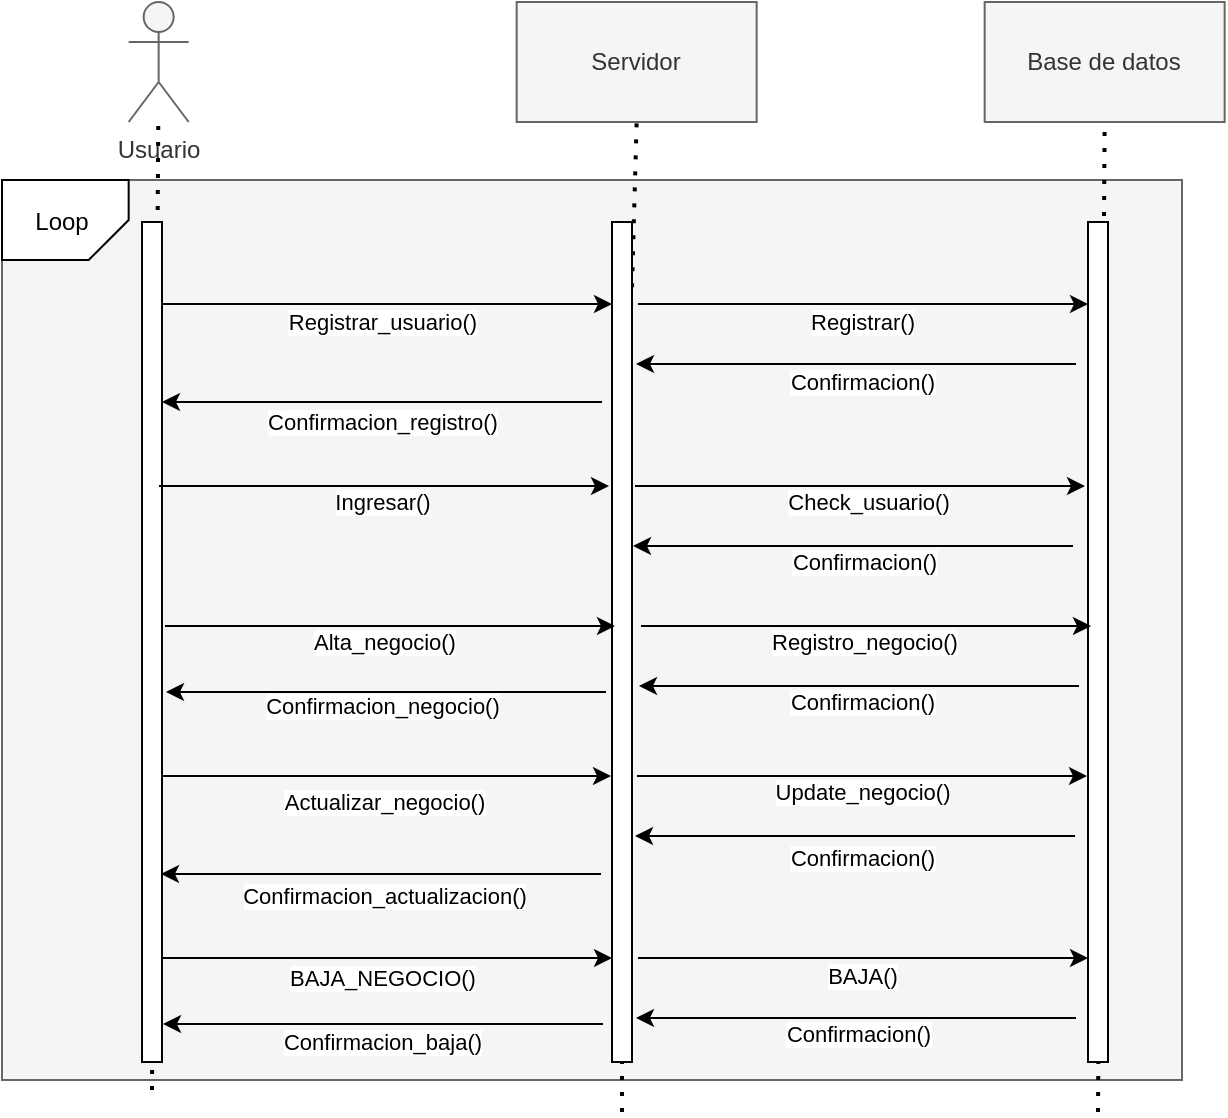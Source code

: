 <mxfile version="14.0.0" type="google" pages="5"><diagram id="j_S_7GedfbY43IUmClDb" name="PruebaSistemaSCAE"><mxGraphModel dx="1350" dy="775" grid="1" gridSize="10" guides="1" tooltips="1" connect="1" arrows="1" fold="1" page="1" pageScale="1" pageWidth="827" pageHeight="1169" math="0" shadow="0"><root><mxCell id="0"/><mxCell id="1" parent="0"/><mxCell id="CNkxLHLWwPi-rdr005jy-2" value="" style="rounded=0;whiteSpace=wrap;html=1;fillColor=#f5f5f5;strokeColor=#666666;fontColor=#333333;" parent="1" vertex="1"><mxGeometry x="40" y="179" width="590" height="450" as="geometry"/></mxCell><mxCell id="oRydz-t1bI3HSVnBcZxx-1" value="" style="endArrow=none;dashed=1;html=1;dashPattern=1 3;strokeWidth=2;" parent="1" target="oRydz-t1bI3HSVnBcZxx-6" edge="1"><mxGeometry width="50" height="50" relative="1" as="geometry"><mxPoint x="115" y="634" as="sourcePoint"/><mxPoint x="115" y="190" as="targetPoint"/></mxGeometry></mxCell><mxCell id="oRydz-t1bI3HSVnBcZxx-3" value="" style="endArrow=none;dashed=1;html=1;dashPattern=1 3;strokeWidth=2;entryX=0.5;entryY=1;entryDx=0;entryDy=0;" parent="1" source="oRydz-t1bI3HSVnBcZxx-7" target="oRydz-t1bI3HSVnBcZxx-14" edge="1"><mxGeometry width="50" height="50" relative="1" as="geometry"><mxPoint x="350" y="645" as="sourcePoint"/><mxPoint x="349.5" y="185" as="targetPoint"/></mxGeometry></mxCell><mxCell id="oRydz-t1bI3HSVnBcZxx-4" value="" style="endArrow=none;dashed=1;html=1;dashPattern=1 3;strokeWidth=2;entryX=0.5;entryY=1;entryDx=0;entryDy=0;" parent="1" target="oRydz-t1bI3HSVnBcZxx-9" edge="1"><mxGeometry width="50" height="50" relative="1" as="geometry"><mxPoint x="588" y="645" as="sourcePoint"/><mxPoint x="587.5" y="195" as="targetPoint"/></mxGeometry></mxCell><mxCell id="oRydz-t1bI3HSVnBcZxx-6" value="Usuario" style="shape=umlActor;verticalLabelPosition=bottom;verticalAlign=top;html=1;outlineConnect=0;strokeColor=#666666;strokeWidth=1;fillColor=#f5f5f5;fontColor=#333333;" parent="1" vertex="1"><mxGeometry x="103.33" y="90" width="30" height="60" as="geometry"/></mxCell><mxCell id="oRydz-t1bI3HSVnBcZxx-8" value="" style="rounded=0;whiteSpace=wrap;html=1;strokeColor=#030303;strokeWidth=1;" parent="1" vertex="1"><mxGeometry x="583" y="200" width="10" height="420" as="geometry"/></mxCell><mxCell id="oRydz-t1bI3HSVnBcZxx-9" value="Base de datos" style="rounded=0;whiteSpace=wrap;html=1;strokeColor=#666666;strokeWidth=1;fillColor=#f5f5f5;fontColor=#333333;" parent="1" vertex="1"><mxGeometry x="531.33" y="90" width="120" height="60" as="geometry"/></mxCell><mxCell id="oRydz-t1bI3HSVnBcZxx-10" value="" style="rounded=0;whiteSpace=wrap;html=1;strokeColor=#030303;strokeWidth=1;" parent="1" vertex="1"><mxGeometry x="110" y="200" width="10" height="420" as="geometry"/></mxCell><mxCell id="oRydz-t1bI3HSVnBcZxx-14" value="Servidor" style="rounded=0;whiteSpace=wrap;html=1;strokeColor=#666666;strokeWidth=1;fillColor=#f5f5f5;fontColor=#333333;" parent="1" vertex="1"><mxGeometry x="297.33" y="90" width="120" height="60" as="geometry"/></mxCell><mxCell id="CNkxLHLWwPi-rdr005jy-1" value="" style="verticalLabelPosition=bottom;verticalAlign=top;html=1;shape=card;whiteSpace=wrap;size=20;arcSize=12;rotation=-180;spacingTop=-8;spacing=20;" parent="1" vertex="1"><mxGeometry x="40" y="179" width="63.33" height="40" as="geometry"/></mxCell><mxCell id="CNkxLHLWwPi-rdr005jy-5" value="Loop" style="text;html=1;strokeColor=none;fillColor=none;align=center;verticalAlign=middle;whiteSpace=wrap;rounded=0;" parent="1" vertex="1"><mxGeometry x="50" y="190" width="40" height="20" as="geometry"/></mxCell><mxCell id="oRydz-t1bI3HSVnBcZxx-7" value="" style="rounded=0;whiteSpace=wrap;html=1;strokeColor=#030303;strokeWidth=1;" parent="1" vertex="1"><mxGeometry x="345" y="200" width="10" height="420" as="geometry"/></mxCell><mxCell id="CNkxLHLWwPi-rdr005jy-7" value="" style="endArrow=none;dashed=1;html=1;dashPattern=1 3;strokeWidth=2;entryX=0.5;entryY=1;entryDx=0;entryDy=0;" parent="1" target="oRydz-t1bI3HSVnBcZxx-7" edge="1"><mxGeometry width="50" height="50" relative="1" as="geometry"><mxPoint x="350" y="645" as="sourcePoint"/><mxPoint x="350" y="165" as="targetPoint"/></mxGeometry></mxCell><mxCell id="CNkxLHLWwPi-rdr005jy-8" value="" style="endArrow=classic;html=1;" parent="1" edge="1"><mxGeometry width="50" height="50" relative="1" as="geometry"><mxPoint x="120" y="241" as="sourcePoint"/><mxPoint x="345" y="241" as="targetPoint"/></mxGeometry></mxCell><mxCell id="CNkxLHLWwPi-rdr005jy-28" value="Registrar_usuario()" style="edgeLabel;html=1;align=center;verticalAlign=middle;resizable=0;points=[];" parent="CNkxLHLWwPi-rdr005jy-8" vertex="1" connectable="0"><mxGeometry x="-0.28" y="2" relative="1" as="geometry"><mxPoint x="29" y="11" as="offset"/></mxGeometry></mxCell><mxCell id="CNkxLHLWwPi-rdr005jy-9" value="" style="endArrow=classic;html=1;" parent="1" edge="1"><mxGeometry width="50" height="50" relative="1" as="geometry"><mxPoint x="358" y="241" as="sourcePoint"/><mxPoint x="583" y="241" as="targetPoint"/></mxGeometry></mxCell><mxCell id="CNkxLHLWwPi-rdr005jy-29" value="Registrar()" style="edgeLabel;html=1;align=center;verticalAlign=middle;resizable=0;points=[];" parent="CNkxLHLWwPi-rdr005jy-9" vertex="1" connectable="0"><mxGeometry x="-0.333" y="-3" relative="1" as="geometry"><mxPoint x="37" y="6" as="offset"/></mxGeometry></mxCell><mxCell id="CNkxLHLWwPi-rdr005jy-11" value="" style="endArrow=classic;html=1;" parent="1" edge="1"><mxGeometry width="50" height="50" relative="1" as="geometry"><mxPoint x="577" y="271" as="sourcePoint"/><mxPoint x="357" y="271" as="targetPoint"/></mxGeometry></mxCell><mxCell id="CNkxLHLWwPi-rdr005jy-30" value="Confirmacion()" style="edgeLabel;html=1;align=center;verticalAlign=middle;resizable=0;points=[];" parent="CNkxLHLWwPi-rdr005jy-11" vertex="1" connectable="0"><mxGeometry x="0.164" y="-1" relative="1" as="geometry"><mxPoint x="21" y="10" as="offset"/></mxGeometry></mxCell><mxCell id="CNkxLHLWwPi-rdr005jy-12" value="" style="endArrow=classic;html=1;" parent="1" edge="1"><mxGeometry width="50" height="50" relative="1" as="geometry"><mxPoint x="340" y="290" as="sourcePoint"/><mxPoint x="120" y="290" as="targetPoint"/></mxGeometry></mxCell><mxCell id="CNkxLHLWwPi-rdr005jy-31" value="Confirmacion_registro()" style="edgeLabel;html=1;align=center;verticalAlign=middle;resizable=0;points=[];" parent="CNkxLHLWwPi-rdr005jy-12" vertex="1" connectable="0"><mxGeometry x="0.118" y="-2" relative="1" as="geometry"><mxPoint x="13" y="12" as="offset"/></mxGeometry></mxCell><mxCell id="CNkxLHLWwPi-rdr005jy-13" value="" style="endArrow=classic;html=1;" parent="1" edge="1"><mxGeometry width="50" height="50" relative="1" as="geometry"><mxPoint x="118.5" y="332" as="sourcePoint"/><mxPoint x="343.5" y="332" as="targetPoint"/></mxGeometry></mxCell><mxCell id="CNkxLHLWwPi-rdr005jy-32" value="Ingresar()" style="edgeLabel;html=1;align=center;verticalAlign=middle;resizable=0;points=[];" parent="CNkxLHLWwPi-rdr005jy-13" vertex="1" connectable="0"><mxGeometry x="-0.124" y="-4" relative="1" as="geometry"><mxPoint x="12.5" y="4" as="offset"/></mxGeometry></mxCell><mxCell id="CNkxLHLWwPi-rdr005jy-14" value="" style="endArrow=classic;html=1;" parent="1" edge="1"><mxGeometry width="50" height="50" relative="1" as="geometry"><mxPoint x="356.5" y="332" as="sourcePoint"/><mxPoint x="581.5" y="332" as="targetPoint"/></mxGeometry></mxCell><mxCell id="CNkxLHLWwPi-rdr005jy-33" value="Check_usuario()" style="edgeLabel;html=1;align=center;verticalAlign=middle;resizable=0;points=[];" parent="CNkxLHLWwPi-rdr005jy-14" vertex="1" connectable="0"><mxGeometry x="-0.133" relative="1" as="geometry"><mxPoint x="18.5" y="8" as="offset"/></mxGeometry></mxCell><mxCell id="CNkxLHLWwPi-rdr005jy-15" value="" style="endArrow=classic;html=1;" parent="1" edge="1"><mxGeometry width="50" height="50" relative="1" as="geometry"><mxPoint x="575.5" y="362" as="sourcePoint"/><mxPoint x="355.5" y="362" as="targetPoint"/></mxGeometry></mxCell><mxCell id="CNkxLHLWwPi-rdr005jy-34" value="Confirmacion()" style="edgeLabel;html=1;align=center;verticalAlign=middle;resizable=0;points=[];" parent="CNkxLHLWwPi-rdr005jy-15" vertex="1" connectable="0"><mxGeometry x="0.159" y="-1" relative="1" as="geometry"><mxPoint x="22.5" y="9" as="offset"/></mxGeometry></mxCell><mxCell id="CNkxLHLWwPi-rdr005jy-16" value="Alta_negocio()" style="endArrow=classic;html=1;" parent="1" edge="1"><mxGeometry x="-0.036" y="-8" width="50" height="50" relative="1" as="geometry"><mxPoint x="121.5" y="402" as="sourcePoint"/><mxPoint x="346.5" y="402" as="targetPoint"/><mxPoint x="1" as="offset"/></mxGeometry></mxCell><mxCell id="CNkxLHLWwPi-rdr005jy-17" value="" style="endArrow=classic;html=1;" parent="1" edge="1"><mxGeometry width="50" height="50" relative="1" as="geometry"><mxPoint x="359.5" y="402" as="sourcePoint"/><mxPoint x="584.5" y="402" as="targetPoint"/></mxGeometry></mxCell><mxCell id="CNkxLHLWwPi-rdr005jy-35" value="Registro_negocio()" style="edgeLabel;html=1;align=center;verticalAlign=middle;resizable=0;points=[];" parent="CNkxLHLWwPi-rdr005jy-17" vertex="1" connectable="0"><mxGeometry x="-0.169" relative="1" as="geometry"><mxPoint x="17.5" y="8" as="offset"/></mxGeometry></mxCell><mxCell id="CNkxLHLWwPi-rdr005jy-18" value="" style="endArrow=classic;html=1;" parent="1" edge="1"><mxGeometry width="50" height="50" relative="1" as="geometry"><mxPoint x="578.5" y="432" as="sourcePoint"/><mxPoint x="358.5" y="432" as="targetPoint"/></mxGeometry></mxCell><mxCell id="CNkxLHLWwPi-rdr005jy-36" value="Confirmacion()" style="edgeLabel;html=1;align=center;verticalAlign=middle;resizable=0;points=[];" parent="CNkxLHLWwPi-rdr005jy-18" vertex="1" connectable="0"><mxGeometry x="0.241" y="-1" relative="1" as="geometry"><mxPoint x="27.5" y="9" as="offset"/></mxGeometry></mxCell><mxCell id="CNkxLHLWwPi-rdr005jy-19" value="" style="endArrow=classic;html=1;" parent="1" edge="1"><mxGeometry width="50" height="50" relative="1" as="geometry"><mxPoint x="342" y="435" as="sourcePoint"/><mxPoint x="122" y="435" as="targetPoint"/></mxGeometry></mxCell><mxCell id="CNkxLHLWwPi-rdr005jy-37" value="Confirmacion_negocio()" style="edgeLabel;html=1;align=center;verticalAlign=middle;resizable=0;points=[];" parent="CNkxLHLWwPi-rdr005jy-19" vertex="1" connectable="0"><mxGeometry x="0.154" y="1" relative="1" as="geometry"><mxPoint x="15" y="6" as="offset"/></mxGeometry></mxCell><mxCell id="CNkxLHLWwPi-rdr005jy-20" value="" style="endArrow=classic;html=1;" parent="1" edge="1"><mxGeometry width="50" height="50" relative="1" as="geometry"><mxPoint x="119.5" y="477" as="sourcePoint"/><mxPoint x="344.5" y="477" as="targetPoint"/></mxGeometry></mxCell><mxCell id="CNkxLHLWwPi-rdr005jy-45" value="Actualizar_negocio()" style="edgeLabel;html=1;align=center;verticalAlign=middle;resizable=0;points=[];" parent="CNkxLHLWwPi-rdr005jy-20" vertex="1" connectable="0"><mxGeometry x="-0.187" y="-1" relative="1" as="geometry"><mxPoint x="19.5" y="12" as="offset"/></mxGeometry></mxCell><mxCell id="CNkxLHLWwPi-rdr005jy-21" value="" style="endArrow=classic;html=1;" parent="1" edge="1"><mxGeometry width="50" height="50" relative="1" as="geometry"><mxPoint x="357.5" y="477" as="sourcePoint"/><mxPoint x="582.5" y="477" as="targetPoint"/></mxGeometry></mxCell><mxCell id="CNkxLHLWwPi-rdr005jy-38" value="Update_negocio()" style="edgeLabel;html=1;align=center;verticalAlign=middle;resizable=0;points=[];" parent="CNkxLHLWwPi-rdr005jy-21" vertex="1" connectable="0"><mxGeometry x="-0.32" relative="1" as="geometry"><mxPoint x="35.5" y="8" as="offset"/></mxGeometry></mxCell><mxCell id="CNkxLHLWwPi-rdr005jy-22" value="" style="endArrow=classic;html=1;" parent="1" edge="1"><mxGeometry width="50" height="50" relative="1" as="geometry"><mxPoint x="576.5" y="507" as="sourcePoint"/><mxPoint x="356.5" y="507" as="targetPoint"/></mxGeometry></mxCell><mxCell id="CNkxLHLWwPi-rdr005jy-39" value="Confirmacion()" style="edgeLabel;html=1;align=center;verticalAlign=middle;resizable=0;points=[];" parent="CNkxLHLWwPi-rdr005jy-22" vertex="1" connectable="0"><mxGeometry x="-0.214" relative="1" as="geometry"><mxPoint x="-20.5" y="11" as="offset"/></mxGeometry></mxCell><mxCell id="CNkxLHLWwPi-rdr005jy-23" value="" style="endArrow=classic;html=1;" parent="1" edge="1"><mxGeometry width="50" height="50" relative="1" as="geometry"><mxPoint x="339.5" y="526" as="sourcePoint"/><mxPoint x="119.5" y="526" as="targetPoint"/></mxGeometry></mxCell><mxCell id="CNkxLHLWwPi-rdr005jy-40" value="Confirmacion_actualizacion()" style="edgeLabel;html=1;align=center;verticalAlign=middle;resizable=0;points=[];" parent="CNkxLHLWwPi-rdr005jy-23" vertex="1" connectable="0"><mxGeometry x="0.368" y="4" relative="1" as="geometry"><mxPoint x="41.5" y="7" as="offset"/></mxGeometry></mxCell><mxCell id="CNkxLHLWwPi-rdr005jy-24" value="" style="endArrow=classic;html=1;" parent="1" edge="1"><mxGeometry width="50" height="50" relative="1" as="geometry"><mxPoint x="120" y="568" as="sourcePoint"/><mxPoint x="345" y="568" as="targetPoint"/></mxGeometry></mxCell><mxCell id="CNkxLHLWwPi-rdr005jy-41" value="BAJA_NEGOCIO()" style="edgeLabel;html=1;align=center;verticalAlign=middle;resizable=0;points=[];" parent="CNkxLHLWwPi-rdr005jy-24" vertex="1" connectable="0"><mxGeometry x="-0.173" y="2" relative="1" as="geometry"><mxPoint x="17" y="12" as="offset"/></mxGeometry></mxCell><mxCell id="CNkxLHLWwPi-rdr005jy-25" value="" style="endArrow=classic;html=1;" parent="1" edge="1"><mxGeometry width="50" height="50" relative="1" as="geometry"><mxPoint x="358" y="568" as="sourcePoint"/><mxPoint x="583" y="568" as="targetPoint"/></mxGeometry></mxCell><mxCell id="CNkxLHLWwPi-rdr005jy-42" value="BAJA()" style="edgeLabel;html=1;align=center;verticalAlign=middle;resizable=0;points=[];" parent="CNkxLHLWwPi-rdr005jy-25" vertex="1" connectable="0"><mxGeometry x="-0.218" y="3" relative="1" as="geometry"><mxPoint x="24" y="12" as="offset"/></mxGeometry></mxCell><mxCell id="CNkxLHLWwPi-rdr005jy-26" value="" style="endArrow=classic;html=1;" parent="1" edge="1"><mxGeometry width="50" height="50" relative="1" as="geometry"><mxPoint x="577" y="598" as="sourcePoint"/><mxPoint x="357" y="598" as="targetPoint"/></mxGeometry></mxCell><mxCell id="CNkxLHLWwPi-rdr005jy-43" value="Confirmacion()" style="edgeLabel;html=1;align=center;verticalAlign=middle;resizable=0;points=[];" parent="CNkxLHLWwPi-rdr005jy-26" vertex="1" connectable="0"><mxGeometry x="0.255" y="4" relative="1" as="geometry"><mxPoint x="29" y="4" as="offset"/></mxGeometry></mxCell><mxCell id="CNkxLHLWwPi-rdr005jy-27" value="" style="endArrow=classic;html=1;" parent="1" edge="1"><mxGeometry width="50" height="50" relative="1" as="geometry"><mxPoint x="340.5" y="601" as="sourcePoint"/><mxPoint x="120.5" y="601" as="targetPoint"/></mxGeometry></mxCell><mxCell id="CNkxLHLWwPi-rdr005jy-44" value="Confirmacion_baja()" style="edgeLabel;html=1;align=center;verticalAlign=middle;resizable=0;points=[];" parent="CNkxLHLWwPi-rdr005jy-27" vertex="1" connectable="0"><mxGeometry x="0.15" y="5" relative="1" as="geometry"><mxPoint x="15.5" y="4" as="offset"/></mxGeometry></mxCell></root></mxGraphModel></diagram><diagram name="SCAE-W-TS.02" id="G7XcvmKTcRR3-hLtFp7I"><mxGraphModel dx="1350" dy="775" grid="1" gridSize="10" guides="1" tooltips="1" connect="1" arrows="1" fold="1" page="1" pageScale="1" pageWidth="827" pageHeight="1169" math="0" shadow="0"><root><mxCell id="aM_c3UQN7AJkDazZISG9-0"/><mxCell id="aM_c3UQN7AJkDazZISG9-1" parent="aM_c3UQN7AJkDazZISG9-0"/><mxCell id="aM_c3UQN7AJkDazZISG9-3" value="" style="swimlane;html=1;childLayout=stackLayout;resizeParent=1;resizeParentMax=0;startSize=20;fillColor=#f5f5f5;strokeColor=#666666;fontColor=#333333;" parent="aM_c3UQN7AJkDazZISG9-1" vertex="1"><mxGeometry x="114" y="105" width="400" height="530" as="geometry"/></mxCell><mxCell id="aM_c3UQN7AJkDazZISG9-4" value="RFU_17 Registro usuario" style="swimlane;html=1;startSize=20;fillColor=#f5f5f5;strokeColor=#666666;fontColor=#333333;" parent="aM_c3UQN7AJkDazZISG9-3" vertex="1"><mxGeometry y="20" width="200" height="510" as="geometry"><mxRectangle y="20" width="30" height="510" as="alternateBounds"/></mxGeometry></mxCell><mxCell id="aM_c3UQN7AJkDazZISG9-5" value="" style="ellipse;fillColor=#f5f5f5;strokeColor=#666666;fontColor=#333333;" parent="aM_c3UQN7AJkDazZISG9-4" vertex="1"><mxGeometry x="82" y="40" width="30" height="30" as="geometry"/></mxCell><mxCell id="aM_c3UQN7AJkDazZISG9-6" style="edgeStyle=orthogonalEdgeStyle;rounded=0;orthogonalLoop=1;jettySize=auto;html=1;fillColor=#f5f5f5;strokeColor=#666666;" parent="aM_c3UQN7AJkDazZISG9-4" source="aM_c3UQN7AJkDazZISG9-7" target="aM_c3UQN7AJkDazZISG9-12" edge="1"><mxGeometry relative="1" as="geometry"/></mxCell><mxCell id="aM_c3UQN7AJkDazZISG9-7" value="&lt;font face=&quot;Tahoma&quot;&gt;Navegar a &lt;br&gt;&lt;b&gt;covidcinvestav.com&lt;/b&gt;&lt;/font&gt;" style="rounded=1;whiteSpace=wrap;html=1;absoluteArcSize=1;arcSize=14;strokeWidth=1;fillColor=#f5f5f5;strokeColor=#666666;fontColor=#333333;" parent="aM_c3UQN7AJkDazZISG9-4" vertex="1"><mxGeometry x="12.5" y="163" width="170" height="70" as="geometry"/></mxCell><mxCell id="aM_c3UQN7AJkDazZISG9-8" value="&lt;font face=&quot;Tahoma&quot;&gt;Abrir navegador&lt;/font&gt;" style="rounded=1;whiteSpace=wrap;html=1;absoluteArcSize=1;arcSize=14;strokeWidth=1;fillColor=#f5f5f5;strokeColor=#666666;fontColor=#333333;" parent="aM_c3UQN7AJkDazZISG9-4" vertex="1"><mxGeometry x="12.5" y="90" width="170" height="50" as="geometry"/></mxCell><mxCell id="aM_c3UQN7AJkDazZISG9-9" style="edgeStyle=none;rounded=0;orthogonalLoop=1;jettySize=auto;html=1;startArrow=none;startFill=0;fillColor=#f5f5f5;strokeColor=#666666;" parent="aM_c3UQN7AJkDazZISG9-4" source="aM_c3UQN7AJkDazZISG9-5" target="aM_c3UQN7AJkDazZISG9-8" edge="1"><mxGeometry relative="1" as="geometry"/></mxCell><mxCell id="aM_c3UQN7AJkDazZISG9-10" style="edgeStyle=none;rounded=0;orthogonalLoop=1;jettySize=auto;html=1;startArrow=none;startFill=0;fillColor=#f5f5f5;strokeColor=#666666;" parent="aM_c3UQN7AJkDazZISG9-4" source="aM_c3UQN7AJkDazZISG9-8" target="aM_c3UQN7AJkDazZISG9-7" edge="1"><mxGeometry relative="1" as="geometry"/></mxCell><mxCell id="aM_c3UQN7AJkDazZISG9-11" style="edgeStyle=orthogonalEdgeStyle;rounded=0;orthogonalLoop=1;jettySize=auto;html=1;fillColor=#f5f5f5;strokeColor=#666666;" parent="aM_c3UQN7AJkDazZISG9-4" source="aM_c3UQN7AJkDazZISG9-12" target="aM_c3UQN7AJkDazZISG9-13" edge="1"><mxGeometry relative="1" as="geometry"/></mxCell><mxCell id="aM_c3UQN7AJkDazZISG9-12" value="&lt;font face=&quot;Tahoma&quot;&gt;Oprimir boton 'login'&lt;/font&gt;" style="rounded=1;whiteSpace=wrap;html=1;absoluteArcSize=1;arcSize=14;strokeWidth=1;fillColor=#f5f5f5;strokeColor=#666666;fontColor=#333333;" parent="aM_c3UQN7AJkDazZISG9-4" vertex="1"><mxGeometry x="12.5" y="262" width="170" height="56" as="geometry"/></mxCell><mxCell id="aM_c3UQN7AJkDazZISG9-37" style="edgeStyle=orthogonalEdgeStyle;rounded=0;orthogonalLoop=1;jettySize=auto;html=1;fillColor=#f5f5f5;strokeColor=#666666;" parent="aM_c3UQN7AJkDazZISG9-4" source="aM_c3UQN7AJkDazZISG9-13" target="aM_c3UQN7AJkDazZISG9-35" edge="1"><mxGeometry relative="1" as="geometry"/></mxCell><mxCell id="aM_c3UQN7AJkDazZISG9-13" value="&lt;font face=&quot;Tahoma&quot;&gt;Llenar formulario y registrar&lt;/font&gt;" style="rounded=1;whiteSpace=wrap;html=1;absoluteArcSize=1;arcSize=14;strokeWidth=1;fillColor=#f5f5f5;strokeColor=#666666;fontColor=#333333;" parent="aM_c3UQN7AJkDazZISG9-4" vertex="1"><mxGeometry x="12.5" y="348" width="170" height="56" as="geometry"/></mxCell><mxCell id="aM_c3UQN7AJkDazZISG9-35" value="&lt;font face=&quot;Tahoma&quot;&gt;Esperar confirmación de registro&lt;/font&gt;" style="rounded=1;whiteSpace=wrap;html=1;absoluteArcSize=1;arcSize=14;strokeWidth=1;fillColor=#f5f5f5;strokeColor=#666666;fontColor=#333333;" parent="aM_c3UQN7AJkDazZISG9-4" vertex="1"><mxGeometry x="12" y="432" width="170" height="56" as="geometry"/></mxCell><mxCell id="aM_c3UQN7AJkDazZISG9-22" value="RFU_18 Ingreso a app" style="swimlane;html=1;startSize=20;fillColor=#f5f5f5;strokeColor=#666666;fontColor=#333333;" parent="aM_c3UQN7AJkDazZISG9-3" vertex="1"><mxGeometry x="200" y="20" width="200" height="510" as="geometry"/></mxCell><mxCell id="aM_c3UQN7AJkDazZISG9-23" style="edgeStyle=orthogonalEdgeStyle;rounded=0;orthogonalLoop=1;jettySize=auto;html=1;fillColor=#f5f5f5;strokeColor=#666666;" parent="aM_c3UQN7AJkDazZISG9-22" source="aM_c3UQN7AJkDazZISG9-24" target="aM_c3UQN7AJkDazZISG9-26" edge="1"><mxGeometry relative="1" as="geometry"/></mxCell><mxCell id="aM_c3UQN7AJkDazZISG9-24" value="&lt;font face=&quot;Tahoma&quot;&gt;Ir a 'login'&lt;/font&gt;" style="rounded=1;whiteSpace=wrap;html=1;absoluteArcSize=1;arcSize=14;strokeWidth=1;fillColor=#f5f5f5;strokeColor=#666666;fontColor=#333333;" parent="aM_c3UQN7AJkDazZISG9-22" vertex="1"><mxGeometry x="15" y="94" width="170" height="56" as="geometry"/></mxCell><mxCell id="aM_c3UQN7AJkDazZISG9-25" style="edgeStyle=orthogonalEdgeStyle;rounded=0;orthogonalLoop=1;jettySize=auto;html=1;fillColor=#f5f5f5;strokeColor=#666666;" parent="aM_c3UQN7AJkDazZISG9-22" source="aM_c3UQN7AJkDazZISG9-26" target="aM_c3UQN7AJkDazZISG9-28" edge="1"><mxGeometry relative="1" as="geometry"/></mxCell><mxCell id="aM_c3UQN7AJkDazZISG9-26" value="&lt;font face=&quot;Tahoma&quot;&gt;Llenar formulario&lt;/font&gt;" style="rounded=1;whiteSpace=wrap;html=1;absoluteArcSize=1;arcSize=14;strokeWidth=1;fillColor=#f5f5f5;strokeColor=#666666;fontColor=#333333;" parent="aM_c3UQN7AJkDazZISG9-22" vertex="1"><mxGeometry x="15" y="179" width="170" height="56" as="geometry"/></mxCell><mxCell id="aM_c3UQN7AJkDazZISG9-27" style="edgeStyle=orthogonalEdgeStyle;rounded=0;orthogonalLoop=1;jettySize=auto;html=1;fillColor=#f5f5f5;strokeColor=#666666;" parent="aM_c3UQN7AJkDazZISG9-22" source="aM_c3UQN7AJkDazZISG9-28" target="aM_c3UQN7AJkDazZISG9-30" edge="1"><mxGeometry relative="1" as="geometry"/></mxCell><mxCell id="aM_c3UQN7AJkDazZISG9-28" value="&lt;font face=&quot;Tahoma&quot;&gt;Login y esperar&lt;/font&gt;" style="rounded=1;whiteSpace=wrap;html=1;absoluteArcSize=1;arcSize=14;strokeWidth=1;fillColor=#f5f5f5;strokeColor=#666666;fontColor=#333333;" parent="aM_c3UQN7AJkDazZISG9-22" vertex="1"><mxGeometry x="15" y="261" width="170" height="60" as="geometry"/></mxCell><mxCell id="aM_c3UQN7AJkDazZISG9-29" style="edgeStyle=orthogonalEdgeStyle;rounded=0;orthogonalLoop=1;jettySize=auto;html=1;entryX=0.5;entryY=0;entryDx=0;entryDy=0;fillColor=#f5f5f5;strokeColor=#666666;" parent="aM_c3UQN7AJkDazZISG9-22" source="aM_c3UQN7AJkDazZISG9-30" target="aM_c3UQN7AJkDazZISG9-34" edge="1"><mxGeometry relative="1" as="geometry"><mxPoint x="100" y="377" as="targetPoint"/></mxGeometry></mxCell><mxCell id="aM_c3UQN7AJkDazZISG9-30" value="&lt;font face=&quot;Tahoma&quot;&gt;Confirmar ingreso&lt;/font&gt;" style="rounded=1;whiteSpace=wrap;html=1;absoluteArcSize=1;arcSize=14;strokeWidth=1;fillColor=#f5f5f5;strokeColor=#666666;fontColor=#333333;" parent="aM_c3UQN7AJkDazZISG9-22" vertex="1"><mxGeometry x="15" y="346" width="170" height="60" as="geometry"/></mxCell><mxCell id="aM_c3UQN7AJkDazZISG9-34" value="" style="ellipse;html=1;shape=endState;fillColor=#f5f5f5;strokeColor=#666666;fontColor=#333333;" parent="aM_c3UQN7AJkDazZISG9-22" vertex="1"><mxGeometry x="85" y="465" width="30" height="30" as="geometry"/></mxCell><mxCell id="aM_c3UQN7AJkDazZISG9-38" style="edgeStyle=orthogonalEdgeStyle;rounded=0;orthogonalLoop=1;jettySize=auto;html=1;entryX=0;entryY=0.5;entryDx=0;entryDy=0;fillColor=#f5f5f5;strokeColor=#666666;" parent="aM_c3UQN7AJkDazZISG9-3" source="aM_c3UQN7AJkDazZISG9-35" target="aM_c3UQN7AJkDazZISG9-24" edge="1"><mxGeometry relative="1" as="geometry"><Array as="points"><mxPoint x="196" y="480"/><mxPoint x="196" y="142"/></Array></mxGeometry></mxCell></root></mxGraphModel></diagram><diagram id="BjRPNmhuVul4PCGcTMfL" name="SCAE-W-TS.04"><mxGraphModel dx="1350" dy="775" grid="1" gridSize="10" guides="1" tooltips="1" connect="1" arrows="1" fold="1" page="1" pageScale="1" pageWidth="827" pageHeight="1169" math="0" shadow="0"><root><mxCell id="ci8A1_TzlS7lM3NuDhJX-0"/><mxCell id="ci8A1_TzlS7lM3NuDhJX-1" parent="ci8A1_TzlS7lM3NuDhJX-0"/><mxCell id="jTAhd2oagEDA5vMCD-ud-0" value="" style="swimlane;html=1;childLayout=stackLayout;resizeParent=1;resizeParentMax=0;startSize=20;fillColor=#f5f5f5;strokeColor=#666666;fontColor=#333333;" parent="ci8A1_TzlS7lM3NuDhJX-1" vertex="1"><mxGeometry x="114" y="105" width="600" height="530" as="geometry"><mxRectangle x="114" y="105" width="60" height="20" as="alternateBounds"/></mxGeometry></mxCell><mxCell id="jTAhd2oagEDA5vMCD-ud-1" value="RFU_19 Alta negocio" style="swimlane;html=1;startSize=20;fillColor=#f5f5f5;strokeColor=#666666;fontColor=#333333;" parent="jTAhd2oagEDA5vMCD-ud-0" vertex="1"><mxGeometry y="20" width="200" height="510" as="geometry"/></mxCell><mxCell id="ci8A1_TzlS7lM3NuDhJX-4" value="" style="ellipse;fillColor=#f5f5f5;strokeColor=#666666;fontColor=#333333;" parent="jTAhd2oagEDA5vMCD-ud-1" vertex="1"><mxGeometry x="85" y="40" width="30" height="30" as="geometry"/></mxCell><mxCell id="jTAhd2oagEDA5vMCD-ud-9" style="edgeStyle=orthogonalEdgeStyle;rounded=0;orthogonalLoop=1;jettySize=auto;html=1;fillColor=#f5f5f5;strokeColor=#666666;" parent="jTAhd2oagEDA5vMCD-ud-1" source="ci8A1_TzlS7lM3NuDhJX-8" target="jTAhd2oagEDA5vMCD-ud-7" edge="1"><mxGeometry relative="1" as="geometry"/></mxCell><mxCell id="ci8A1_TzlS7lM3NuDhJX-8" value="&lt;font face=&quot;Tahoma&quot;&gt;Ingresar a 'Negocios'&lt;/font&gt;" style="rounded=1;whiteSpace=wrap;html=1;absoluteArcSize=1;arcSize=14;strokeWidth=1;fillColor=#f5f5f5;strokeColor=#666666;fontColor=#333333;" parent="jTAhd2oagEDA5vMCD-ud-1" vertex="1"><mxGeometry x="12.5" y="184" width="170" height="56" as="geometry"/></mxCell><mxCell id="ci8A1_TzlS7lM3NuDhJX-6" value="&lt;font face=&quot;Tahoma&quot;&gt;Ingresar a la web con usuario valido&lt;/font&gt;" style="rounded=1;whiteSpace=wrap;html=1;absoluteArcSize=1;arcSize=14;strokeWidth=1;fillColor=#f5f5f5;strokeColor=#666666;fontColor=#333333;" parent="jTAhd2oagEDA5vMCD-ud-1" vertex="1"><mxGeometry x="12.5" y="90" width="170" height="60" as="geometry"/></mxCell><mxCell id="ci8A1_TzlS7lM3NuDhJX-3" style="edgeStyle=none;rounded=0;orthogonalLoop=1;jettySize=auto;html=1;startArrow=none;startFill=0;fillColor=#f5f5f5;strokeColor=#666666;" parent="jTAhd2oagEDA5vMCD-ud-1" source="ci8A1_TzlS7lM3NuDhJX-4" target="ci8A1_TzlS7lM3NuDhJX-6" edge="1"><mxGeometry relative="1" as="geometry"/></mxCell><mxCell id="ci8A1_TzlS7lM3NuDhJX-5" style="edgeStyle=none;rounded=0;orthogonalLoop=1;jettySize=auto;html=1;startArrow=none;startFill=0;fillColor=#f5f5f5;strokeColor=#666666;" parent="jTAhd2oagEDA5vMCD-ud-1" source="ci8A1_TzlS7lM3NuDhJX-6" target="ci8A1_TzlS7lM3NuDhJX-8" edge="1"><mxGeometry relative="1" as="geometry"/></mxCell><mxCell id="jTAhd2oagEDA5vMCD-ud-10" style="edgeStyle=orthogonalEdgeStyle;rounded=0;orthogonalLoop=1;jettySize=auto;html=1;fillColor=#f5f5f5;strokeColor=#666666;" parent="jTAhd2oagEDA5vMCD-ud-1" source="jTAhd2oagEDA5vMCD-ud-7" target="jTAhd2oagEDA5vMCD-ud-8" edge="1"><mxGeometry relative="1" as="geometry"/></mxCell><mxCell id="jTAhd2oagEDA5vMCD-ud-7" value="&lt;font face=&quot;Tahoma&quot;&gt;Llenar formulario y registrar&lt;/font&gt;" style="rounded=1;whiteSpace=wrap;html=1;absoluteArcSize=1;arcSize=14;strokeWidth=1;fillColor=#f5f5f5;strokeColor=#666666;fontColor=#333333;" parent="jTAhd2oagEDA5vMCD-ud-1" vertex="1"><mxGeometry x="12.5" y="275" width="170" height="56" as="geometry"/></mxCell><mxCell id="jTAhd2oagEDA5vMCD-ud-8" value="&lt;font face=&quot;Tahoma&quot;&gt;Validar registro&lt;/font&gt;" style="rounded=1;whiteSpace=wrap;html=1;absoluteArcSize=1;arcSize=14;strokeWidth=1;fillColor=#f5f5f5;strokeColor=#666666;fontColor=#333333;" parent="jTAhd2oagEDA5vMCD-ud-1" vertex="1"><mxGeometry x="12.5" y="365" width="170" height="56" as="geometry"/></mxCell><mxCell id="jTAhd2oagEDA5vMCD-ud-2" value="RFU_21 Modificar negocio" style="swimlane;html=1;startSize=20;fillColor=#f5f5f5;strokeColor=#666666;fontColor=#333333;" parent="jTAhd2oagEDA5vMCD-ud-0" vertex="1"><mxGeometry x="200" y="20" width="200" height="510" as="geometry"/></mxCell><mxCell id="jTAhd2oagEDA5vMCD-ud-15" style="edgeStyle=orthogonalEdgeStyle;rounded=0;orthogonalLoop=1;jettySize=auto;html=1;fillColor=#f5f5f5;strokeColor=#666666;" parent="jTAhd2oagEDA5vMCD-ud-2" source="jTAhd2oagEDA5vMCD-ud-11" target="jTAhd2oagEDA5vMCD-ud-12" edge="1"><mxGeometry relative="1" as="geometry"/></mxCell><mxCell id="jTAhd2oagEDA5vMCD-ud-11" value="&lt;font face=&quot;Tahoma&quot;&gt;Ir a 'Negocios'&lt;/font&gt;" style="rounded=1;whiteSpace=wrap;html=1;absoluteArcSize=1;arcSize=14;strokeWidth=1;fillColor=#f5f5f5;strokeColor=#666666;fontColor=#333333;" parent="jTAhd2oagEDA5vMCD-ud-2" vertex="1"><mxGeometry x="17.25" y="90" width="170" height="56" as="geometry"/></mxCell><mxCell id="jTAhd2oagEDA5vMCD-ud-16" style="edgeStyle=orthogonalEdgeStyle;rounded=0;orthogonalLoop=1;jettySize=auto;html=1;fillColor=#f5f5f5;strokeColor=#666666;" parent="jTAhd2oagEDA5vMCD-ud-2" source="jTAhd2oagEDA5vMCD-ud-12" target="jTAhd2oagEDA5vMCD-ud-13" edge="1"><mxGeometry relative="1" as="geometry"/></mxCell><mxCell id="jTAhd2oagEDA5vMCD-ud-12" value="&lt;font face=&quot;Tahoma&quot;&gt;Buscar el negocio registrado&lt;/font&gt;" style="rounded=1;whiteSpace=wrap;html=1;absoluteArcSize=1;arcSize=14;strokeWidth=1;fillColor=#f5f5f5;strokeColor=#666666;fontColor=#333333;" parent="jTAhd2oagEDA5vMCD-ud-2" vertex="1"><mxGeometry x="17.25" y="175" width="170" height="56" as="geometry"/></mxCell><mxCell id="jTAhd2oagEDA5vMCD-ud-17" style="edgeStyle=orthogonalEdgeStyle;rounded=0;orthogonalLoop=1;jettySize=auto;html=1;fillColor=#f5f5f5;strokeColor=#666666;" parent="jTAhd2oagEDA5vMCD-ud-2" source="jTAhd2oagEDA5vMCD-ud-13" target="jTAhd2oagEDA5vMCD-ud-14" edge="1"><mxGeometry relative="1" as="geometry"/></mxCell><mxCell id="jTAhd2oagEDA5vMCD-ud-13" value="&lt;font face=&quot;Tahoma&quot;&gt;Ingresar a 'actualizar' y modificar datos&lt;/font&gt;" style="rounded=1;whiteSpace=wrap;html=1;absoluteArcSize=1;arcSize=14;strokeWidth=1;fillColor=#f5f5f5;strokeColor=#666666;fontColor=#333333;" parent="jTAhd2oagEDA5vMCD-ud-2" vertex="1"><mxGeometry x="17.25" y="265" width="170" height="60" as="geometry"/></mxCell><mxCell id="jTAhd2oagEDA5vMCD-ud-14" value="&lt;font face=&quot;Tahoma&quot;&gt;Verificar cambio&lt;/font&gt;" style="rounded=1;whiteSpace=wrap;html=1;absoluteArcSize=1;arcSize=14;strokeWidth=1;fillColor=#f5f5f5;strokeColor=#666666;fontColor=#333333;" parent="jTAhd2oagEDA5vMCD-ud-2" vertex="1"><mxGeometry x="17.25" y="365" width="170" height="56" as="geometry"/></mxCell><mxCell id="jTAhd2oagEDA5vMCD-ud-3" value="RFU_20 Baja negocio" style="swimlane;html=1;startSize=20;fillColor=#f5f5f5;strokeColor=#666666;fontColor=#333333;" parent="jTAhd2oagEDA5vMCD-ud-0" vertex="1"><mxGeometry x="400" y="20" width="200" height="510" as="geometry"/></mxCell><mxCell id="jTAhd2oagEDA5vMCD-ud-47" style="edgeStyle=orthogonalEdgeStyle;rounded=0;orthogonalLoop=1;jettySize=auto;html=1;fillColor=#f5f5f5;strokeColor=#666666;" parent="jTAhd2oagEDA5vMCD-ud-3" source="jTAhd2oagEDA5vMCD-ud-18" target="jTAhd2oagEDA5vMCD-ud-19" edge="1"><mxGeometry relative="1" as="geometry"/></mxCell><mxCell id="jTAhd2oagEDA5vMCD-ud-18" value="&lt;font face=&quot;Tahoma&quot;&gt;Ir a 'Negocios'&lt;/font&gt;" style="rounded=1;whiteSpace=wrap;html=1;absoluteArcSize=1;arcSize=14;strokeWidth=1;fillColor=#f5f5f5;strokeColor=#666666;fontColor=#333333;" parent="jTAhd2oagEDA5vMCD-ud-3" vertex="1"><mxGeometry x="15" y="45" width="170" height="56" as="geometry"/></mxCell><mxCell id="jTAhd2oagEDA5vMCD-ud-48" style="edgeStyle=orthogonalEdgeStyle;rounded=0;orthogonalLoop=1;jettySize=auto;html=1;fillColor=#f5f5f5;strokeColor=#666666;" parent="jTAhd2oagEDA5vMCD-ud-3" source="jTAhd2oagEDA5vMCD-ud-19" target="jTAhd2oagEDA5vMCD-ud-20" edge="1"><mxGeometry relative="1" as="geometry"/></mxCell><mxCell id="jTAhd2oagEDA5vMCD-ud-19" value="&lt;font face=&quot;Tahoma&quot;&gt;Buscar el negocio registrado&lt;/font&gt;" style="rounded=1;whiteSpace=wrap;html=1;absoluteArcSize=1;arcSize=14;strokeWidth=1;fillColor=#f5f5f5;strokeColor=#666666;fontColor=#333333;" parent="jTAhd2oagEDA5vMCD-ud-3" vertex="1"><mxGeometry x="15" y="130" width="170" height="56" as="geometry"/></mxCell><mxCell id="jTAhd2oagEDA5vMCD-ud-49" style="edgeStyle=orthogonalEdgeStyle;rounded=0;orthogonalLoop=1;jettySize=auto;html=1;fillColor=#f5f5f5;strokeColor=#666666;" parent="jTAhd2oagEDA5vMCD-ud-3" source="jTAhd2oagEDA5vMCD-ud-20" target="jTAhd2oagEDA5vMCD-ud-45" edge="1"><mxGeometry relative="1" as="geometry"/></mxCell><mxCell id="jTAhd2oagEDA5vMCD-ud-20" value="&lt;font face=&quot;Tahoma&quot;&gt;Borrar el negocio&lt;/font&gt;" style="rounded=1;whiteSpace=wrap;html=1;absoluteArcSize=1;arcSize=14;strokeWidth=1;fillColor=#f5f5f5;strokeColor=#666666;fontColor=#333333;" parent="jTAhd2oagEDA5vMCD-ud-3" vertex="1"><mxGeometry x="15" y="212" width="170" height="60" as="geometry"/></mxCell><mxCell id="jTAhd2oagEDA5vMCD-ud-50" style="edgeStyle=orthogonalEdgeStyle;rounded=0;orthogonalLoop=1;jettySize=auto;html=1;fillColor=#f5f5f5;strokeColor=#666666;" parent="jTAhd2oagEDA5vMCD-ud-3" source="jTAhd2oagEDA5vMCD-ud-45" target="jTAhd2oagEDA5vMCD-ud-46" edge="1"><mxGeometry relative="1" as="geometry"/></mxCell><mxCell id="jTAhd2oagEDA5vMCD-ud-45" value="&lt;font face=&quot;Tahoma&quot;&gt;Confirmar el borrado&lt;/font&gt;" style="rounded=1;whiteSpace=wrap;html=1;absoluteArcSize=1;arcSize=14;strokeWidth=1;fillColor=#f5f5f5;strokeColor=#666666;fontColor=#333333;" parent="jTAhd2oagEDA5vMCD-ud-3" vertex="1"><mxGeometry x="15" y="297" width="170" height="60" as="geometry"/></mxCell><mxCell id="jTAhd2oagEDA5vMCD-ud-46" value="&lt;font face=&quot;Tahoma&quot;&gt;SALIR y cerrar navegador&lt;/font&gt;" style="rounded=1;whiteSpace=wrap;html=1;absoluteArcSize=1;arcSize=14;strokeWidth=1;fillColor=#f5f5f5;strokeColor=#666666;fontColor=#333333;" parent="jTAhd2oagEDA5vMCD-ud-3" vertex="1"><mxGeometry x="15" y="377" width="170" height="60" as="geometry"/></mxCell><mxCell id="ci8A1_TzlS7lM3NuDhJX-11" value="" style="ellipse;html=1;shape=endState;fillColor=#f5f5f5;strokeColor=#666666;fontColor=#333333;" parent="jTAhd2oagEDA5vMCD-ud-3" vertex="1"><mxGeometry x="85" y="459.5" width="30" height="30" as="geometry"/></mxCell><mxCell id="ci8A1_TzlS7lM3NuDhJX-9" style="edgeStyle=none;rounded=0;orthogonalLoop=1;jettySize=auto;html=1;startArrow=none;startFill=0;exitX=0.5;exitY=1;exitDx=0;exitDy=0;fillColor=#f5f5f5;strokeColor=#666666;" parent="jTAhd2oagEDA5vMCD-ud-3" source="jTAhd2oagEDA5vMCD-ud-46" target="ci8A1_TzlS7lM3NuDhJX-11" edge="1"><mxGeometry relative="1" as="geometry"><mxPoint x="111" y="325" as="sourcePoint"/></mxGeometry></mxCell><mxCell id="jTAhd2oagEDA5vMCD-ud-51" style="edgeStyle=orthogonalEdgeStyle;rounded=0;orthogonalLoop=1;jettySize=auto;html=1;entryX=0.5;entryY=0;entryDx=0;entryDy=0;exitX=0.5;exitY=1;exitDx=0;exitDy=0;elbow=vertical;fillColor=#f5f5f5;strokeColor=#666666;" parent="jTAhd2oagEDA5vMCD-ud-0" source="jTAhd2oagEDA5vMCD-ud-8" target="jTAhd2oagEDA5vMCD-ud-11" edge="1"><mxGeometry relative="1" as="geometry"><Array as="points"><mxPoint x="98" y="461"/><mxPoint x="196" y="461"/><mxPoint x="196" y="90"/><mxPoint x="302" y="90"/></Array></mxGeometry></mxCell><mxCell id="jTAhd2oagEDA5vMCD-ud-52" style="edgeStyle=orthogonalEdgeStyle;rounded=0;orthogonalLoop=1;jettySize=auto;html=1;entryX=0;entryY=0.5;entryDx=0;entryDy=0;exitX=0.5;exitY=1;exitDx=0;exitDy=0;fillColor=#f5f5f5;strokeColor=#666666;" parent="jTAhd2oagEDA5vMCD-ud-0" source="jTAhd2oagEDA5vMCD-ud-14" target="jTAhd2oagEDA5vMCD-ud-18" edge="1"><mxGeometry relative="1" as="geometry"><Array as="points"><mxPoint x="302" y="461"/><mxPoint x="396" y="461"/><mxPoint x="396" y="93"/></Array></mxGeometry></mxCell></root></mxGraphModel></diagram><diagram id="67bfH5ON45aOW_u3F1_Q" name="SCAE-I-TS.02"><mxGraphModel dx="1350" dy="775" grid="1" gridSize="10" guides="1" tooltips="1" connect="1" arrows="1" fold="1" page="1" pageScale="1" pageWidth="850" pageHeight="1100" math="0" shadow="0"><root><mxCell id="D3zYetFw3UuhQu-ah7U_-0"/><mxCell id="D3zYetFw3UuhQu-ah7U_-1" parent="D3zYetFw3UuhQu-ah7U_-0"/><mxCell id="_TwOgghnhYpe9bGsfbnm-0" value="" style="swimlane;html=1;childLayout=stackLayout;resizeParent=1;resizeParentMax=0;startSize=20;fillColor=#f5f5f5;strokeColor=#666666;fontColor=#333333;" vertex="1" parent="D3zYetFw3UuhQu-ah7U_-1"><mxGeometry y="80" width="830" height="580" as="geometry"><mxRectangle x="114" y="105" width="60" height="20" as="alternateBounds"/></mxGeometry></mxCell><mxCell id="_TwOgghnhYpe9bGsfbnm-1" value="&lt;div&gt;RD-01 Aceptación de Acuerdo&lt;/div&gt;&lt;div&gt;RF-02 Registro de Usuario Anónimo&lt;/div&gt;" style="swimlane;html=1;startSize=40;fillColor=#f5f5f5;strokeColor=#666666;fontColor=#333333;" vertex="1" parent="_TwOgghnhYpe9bGsfbnm-0"><mxGeometry y="20" width="210" height="560" as="geometry"/></mxCell><mxCell id="_TwOgghnhYpe9bGsfbnm-2" value="" style="ellipse;fillColor=#f5f5f5;strokeColor=#666666;fontColor=#333333;" vertex="1" parent="_TwOgghnhYpe9bGsfbnm-1"><mxGeometry x="85" y="50" width="30" height="30" as="geometry"/></mxCell><mxCell id="_TwOgghnhYpe9bGsfbnm-3" style="edgeStyle=orthogonalEdgeStyle;rounded=0;orthogonalLoop=1;jettySize=auto;html=1;" edge="1" parent="_TwOgghnhYpe9bGsfbnm-1" source="_TwOgghnhYpe9bGsfbnm-4" target="_TwOgghnhYpe9bGsfbnm-9"><mxGeometry relative="1" as="geometry"/></mxCell><mxCell id="_TwOgghnhYpe9bGsfbnm-4" value="&lt;font face=&quot;Tahoma&quot;&gt;Aceptar acuerdo de privacidad y servicio&lt;/font&gt;" style="rounded=1;whiteSpace=wrap;html=1;absoluteArcSize=1;arcSize=14;strokeWidth=1;fillColor=#f5f5f5;strokeColor=#666666;fontColor=#333333;" vertex="1" parent="_TwOgghnhYpe9bGsfbnm-1"><mxGeometry x="12.5" y="194" width="170" height="56" as="geometry"/></mxCell><mxCell id="_TwOgghnhYpe9bGsfbnm-5" value="&lt;font face=&quot;Tahoma&quot;&gt;Ingresar a la aplicación SCAEI&lt;/font&gt;" style="rounded=1;whiteSpace=wrap;html=1;absoluteArcSize=1;arcSize=14;strokeWidth=1;fillColor=#f5f5f5;strokeColor=#666666;fontColor=#333333;" vertex="1" parent="_TwOgghnhYpe9bGsfbnm-1"><mxGeometry x="12.5" y="100" width="170" height="60" as="geometry"/></mxCell><mxCell id="_TwOgghnhYpe9bGsfbnm-6" style="edgeStyle=none;rounded=0;orthogonalLoop=1;jettySize=auto;html=1;startArrow=none;startFill=0;" edge="1" parent="_TwOgghnhYpe9bGsfbnm-1" source="_TwOgghnhYpe9bGsfbnm-2" target="_TwOgghnhYpe9bGsfbnm-5"><mxGeometry relative="1" as="geometry"/></mxCell><mxCell id="_TwOgghnhYpe9bGsfbnm-7" style="edgeStyle=none;rounded=0;orthogonalLoop=1;jettySize=auto;html=1;startArrow=none;startFill=0;" edge="1" parent="_TwOgghnhYpe9bGsfbnm-1" source="_TwOgghnhYpe9bGsfbnm-5" target="_TwOgghnhYpe9bGsfbnm-4"><mxGeometry relative="1" as="geometry"/></mxCell><mxCell id="_TwOgghnhYpe9bGsfbnm-8" style="edgeStyle=orthogonalEdgeStyle;rounded=0;orthogonalLoop=1;jettySize=auto;html=1;" edge="1" parent="_TwOgghnhYpe9bGsfbnm-1" source="_TwOgghnhYpe9bGsfbnm-9" target="_TwOgghnhYpe9bGsfbnm-10"><mxGeometry relative="1" as="geometry"/></mxCell><mxCell id="_TwOgghnhYpe9bGsfbnm-9" value="&lt;font face=&quot;Tahoma&quot;&gt;Esperar a que se reciba usuario&lt;/font&gt;" style="rounded=1;whiteSpace=wrap;html=1;absoluteArcSize=1;arcSize=14;strokeWidth=1;fillColor=#f5f5f5;strokeColor=#666666;fontColor=#333333;" vertex="1" parent="_TwOgghnhYpe9bGsfbnm-1"><mxGeometry x="12.5" y="285" width="170" height="56" as="geometry"/></mxCell><mxCell id="_TwOgghnhYpe9bGsfbnm-10" value="&lt;font face=&quot;Tahoma&quot;&gt;ingresar al menú principal&lt;/font&gt;" style="rounded=1;whiteSpace=wrap;html=1;absoluteArcSize=1;arcSize=14;strokeWidth=1;fillColor=#f5f5f5;strokeColor=#666666;fontColor=#333333;" vertex="1" parent="_TwOgghnhYpe9bGsfbnm-1"><mxGeometry x="12.5" y="375" width="170" height="56" as="geometry"/></mxCell><mxCell id="_TwOgghnhYpe9bGsfbnm-11" value="&lt;div&gt;RF-02 Registro de &lt;br&gt;&lt;/div&gt;&lt;div&gt;Usuario Anónimo&lt;/div&gt;" style="swimlane;html=1;startSize=40;fillColor=#f5f5f5;strokeColor=#666666;fontColor=#333333;" vertex="1" parent="_TwOgghnhYpe9bGsfbnm-0"><mxGeometry x="210" y="20" width="220" height="560" as="geometry"><mxRectangle x="200" y="20" width="30" height="510" as="alternateBounds"/></mxGeometry></mxCell><mxCell id="_TwOgghnhYpe9bGsfbnm-12" style="edgeStyle=orthogonalEdgeStyle;rounded=0;orthogonalLoop=1;jettySize=auto;html=1;" edge="1" parent="_TwOgghnhYpe9bGsfbnm-11" source="_TwOgghnhYpe9bGsfbnm-13" target="_TwOgghnhYpe9bGsfbnm-15"><mxGeometry relative="1" as="geometry"/></mxCell><mxCell id="_TwOgghnhYpe9bGsfbnm-13" value="&lt;font face=&quot;Tahoma&quot;&gt;Generar QR&lt;/font&gt;" style="rounded=1;whiteSpace=wrap;html=1;absoluteArcSize=1;arcSize=14;strokeWidth=1;fillColor=#f5f5f5;strokeColor=#666666;fontColor=#333333;" vertex="1" parent="_TwOgghnhYpe9bGsfbnm-11"><mxGeometry x="35" y="89" width="170" height="56" as="geometry"/></mxCell><mxCell id="_TwOgghnhYpe9bGsfbnm-14" style="edgeStyle=orthogonalEdgeStyle;rounded=0;orthogonalLoop=1;jettySize=auto;html=1;" edge="1" parent="_TwOgghnhYpe9bGsfbnm-11" source="_TwOgghnhYpe9bGsfbnm-15" target="_TwOgghnhYpe9bGsfbnm-17"><mxGeometry relative="1" as="geometry"/></mxCell><mxCell id="_TwOgghnhYpe9bGsfbnm-15" value="&lt;font face=&quot;Tahoma&quot;&gt;Visualizar QR generado previamente&lt;/font&gt;" style="rounded=1;whiteSpace=wrap;html=1;absoluteArcSize=1;arcSize=14;strokeWidth=1;fillColor=#f5f5f5;strokeColor=#666666;fontColor=#333333;" vertex="1" parent="_TwOgghnhYpe9bGsfbnm-11"><mxGeometry x="35" y="174" width="170" height="56" as="geometry"/></mxCell><mxCell id="_TwOgghnhYpe9bGsfbnm-16" style="edgeStyle=orthogonalEdgeStyle;rounded=0;orthogonalLoop=1;jettySize=auto;html=1;" edge="1" parent="_TwOgghnhYpe9bGsfbnm-11" source="_TwOgghnhYpe9bGsfbnm-17" target="_TwOgghnhYpe9bGsfbnm-18"><mxGeometry relative="1" as="geometry"/></mxCell><mxCell id="_TwOgghnhYpe9bGsfbnm-17" value="&lt;font face=&quot;Tahoma&quot;&gt;Ingresar a 'actualizar' y modificar datos&lt;/font&gt;" style="rounded=1;whiteSpace=wrap;html=1;absoluteArcSize=1;arcSize=14;strokeWidth=1;fillColor=#f5f5f5;strokeColor=#666666;fontColor=#333333;" vertex="1" parent="_TwOgghnhYpe9bGsfbnm-11"><mxGeometry x="35" y="264" width="170" height="60" as="geometry"/></mxCell><mxCell id="_TwOgghnhYpe9bGsfbnm-18" value="&lt;font face=&quot;Tahoma&quot;&gt;Volver al menú principal&lt;/font&gt;" style="rounded=1;whiteSpace=wrap;html=1;absoluteArcSize=1;arcSize=14;strokeWidth=1;fillColor=#f5f5f5;strokeColor=#666666;fontColor=#333333;" vertex="1" parent="_TwOgghnhYpe9bGsfbnm-11"><mxGeometry x="35" y="364" width="170" height="56" as="geometry"/></mxCell><mxCell id="EVbA-ziAGmNlJ5Pve06L-13" value="&lt;div&gt;RF-02 Registro de &lt;br&gt;&lt;/div&gt;&lt;div&gt;Usuario Anónimo&lt;/div&gt;" style="swimlane;html=1;startSize=40;fillColor=#f5f5f5;strokeColor=#666666;fontColor=#333333;" vertex="1" parent="_TwOgghnhYpe9bGsfbnm-0"><mxGeometry x="430" y="20" width="200" height="560" as="geometry"><mxRectangle x="200" y="20" width="30" height="510" as="alternateBounds"/></mxGeometry></mxCell><mxCell id="EVbA-ziAGmNlJ5Pve06L-14" style="edgeStyle=orthogonalEdgeStyle;rounded=0;orthogonalLoop=1;jettySize=auto;html=1;" edge="1" parent="EVbA-ziAGmNlJ5Pve06L-13" source="EVbA-ziAGmNlJ5Pve06L-15" target="EVbA-ziAGmNlJ5Pve06L-17"><mxGeometry relative="1" as="geometry"/></mxCell><mxCell id="EVbA-ziAGmNlJ5Pve06L-15" value="&lt;font face=&quot;Tahoma&quot;&gt;Visualizar historial de visitas&lt;/font&gt;" style="rounded=1;whiteSpace=wrap;html=1;absoluteArcSize=1;arcSize=14;strokeWidth=1;fillColor=#f5f5f5;strokeColor=#666666;fontColor=#333333;" vertex="1" parent="EVbA-ziAGmNlJ5Pve06L-13"><mxGeometry x="20" y="89" width="170" height="56" as="geometry"/></mxCell><mxCell id="EVbA-ziAGmNlJ5Pve06L-16" style="edgeStyle=orthogonalEdgeStyle;rounded=0;orthogonalLoop=1;jettySize=auto;html=1;" edge="1" parent="EVbA-ziAGmNlJ5Pve06L-13" source="EVbA-ziAGmNlJ5Pve06L-17" target="EVbA-ziAGmNlJ5Pve06L-19"><mxGeometry relative="1" as="geometry"/></mxCell><mxCell id="EVbA-ziAGmNlJ5Pve06L-17" value="&lt;font face=&quot;Tahoma&quot;&gt;Esperar respuesta del servidor&lt;/font&gt;" style="rounded=1;whiteSpace=wrap;html=1;absoluteArcSize=1;arcSize=14;strokeWidth=1;fillColor=#f5f5f5;strokeColor=#666666;fontColor=#333333;" vertex="1" parent="EVbA-ziAGmNlJ5Pve06L-13"><mxGeometry x="20" y="174" width="170" height="56" as="geometry"/></mxCell><mxCell id="EVbA-ziAGmNlJ5Pve06L-33" style="edgeStyle=orthogonalEdgeStyle;rounded=0;orthogonalLoop=1;jettySize=auto;html=1;entryX=0.5;entryY=0;entryDx=0;entryDy=0;" edge="1" parent="EVbA-ziAGmNlJ5Pve06L-13" source="EVbA-ziAGmNlJ5Pve06L-19" target="EVbA-ziAGmNlJ5Pve06L-32"><mxGeometry relative="1" as="geometry"/></mxCell><mxCell id="EVbA-ziAGmNlJ5Pve06L-19" value="&lt;font face=&quot;Tahoma&quot;&gt;Confirmar vizualizacion del historial de visitas&lt;/font&gt;" style="rounded=1;whiteSpace=wrap;html=1;absoluteArcSize=1;arcSize=14;strokeWidth=1;fillColor=#f5f5f5;strokeColor=#666666;fontColor=#333333;" vertex="1" parent="EVbA-ziAGmNlJ5Pve06L-13"><mxGeometry x="20" y="264" width="170" height="60" as="geometry"/></mxCell><mxCell id="EVbA-ziAGmNlJ5Pve06L-32" value="&lt;font face=&quot;Tahoma&quot;&gt;Volver al menú principal&lt;/font&gt;" style="rounded=1;whiteSpace=wrap;html=1;absoluteArcSize=1;arcSize=14;strokeWidth=1;fillColor=#f5f5f5;strokeColor=#666666;fontColor=#333333;" vertex="1" parent="EVbA-ziAGmNlJ5Pve06L-13"><mxGeometry x="20" y="360" width="170" height="56" as="geometry"/></mxCell><mxCell id="EVbA-ziAGmNlJ5Pve06L-23" value="&lt;div&gt;RFU-05 Permitir al usuario&lt;/div&gt;&lt;div&gt;informar en caso de estar enfermo&lt;/div&gt;" style="swimlane;html=1;startSize=40;fillColor=#f5f5f5;strokeColor=#666666;fontColor=#333333;" vertex="1" parent="_TwOgghnhYpe9bGsfbnm-0"><mxGeometry x="630" y="20" width="200" height="560" as="geometry"><mxRectangle x="200" y="20" width="30" height="510" as="alternateBounds"/></mxGeometry></mxCell><mxCell id="EVbA-ziAGmNlJ5Pve06L-24" style="edgeStyle=orthogonalEdgeStyle;rounded=0;orthogonalLoop=1;jettySize=auto;html=1;" edge="1" parent="EVbA-ziAGmNlJ5Pve06L-23" source="EVbA-ziAGmNlJ5Pve06L-25" target="EVbA-ziAGmNlJ5Pve06L-27"><mxGeometry relative="1" as="geometry"/></mxCell><mxCell id="EVbA-ziAGmNlJ5Pve06L-25" value="&lt;font face=&quot;Tahoma&quot;&gt;Informar de enfermo&lt;/font&gt;" style="rounded=1;whiteSpace=wrap;html=1;absoluteArcSize=1;arcSize=14;strokeWidth=1;fillColor=#f5f5f5;strokeColor=#666666;fontColor=#333333;" vertex="1" parent="EVbA-ziAGmNlJ5Pve06L-23"><mxGeometry x="20" y="89" width="170" height="56" as="geometry"/></mxCell><mxCell id="EVbA-ziAGmNlJ5Pve06L-26" style="edgeStyle=orthogonalEdgeStyle;rounded=0;orthogonalLoop=1;jettySize=auto;html=1;" edge="1" parent="EVbA-ziAGmNlJ5Pve06L-23" source="EVbA-ziAGmNlJ5Pve06L-27" target="EVbA-ziAGmNlJ5Pve06L-29"><mxGeometry relative="1" as="geometry"/></mxCell><mxCell id="EVbA-ziAGmNlJ5Pve06L-27" value="&lt;font face=&quot;Tahoma&quot;&gt;Ingresar fecha de contagio&lt;/font&gt;" style="rounded=1;whiteSpace=wrap;html=1;absoluteArcSize=1;arcSize=14;strokeWidth=1;fillColor=#f5f5f5;strokeColor=#666666;fontColor=#333333;" vertex="1" parent="EVbA-ziAGmNlJ5Pve06L-23"><mxGeometry x="20" y="174" width="170" height="56" as="geometry"/></mxCell><mxCell id="EVbA-ziAGmNlJ5Pve06L-28" style="edgeStyle=orthogonalEdgeStyle;rounded=0;orthogonalLoop=1;jettySize=auto;html=1;" edge="1" parent="EVbA-ziAGmNlJ5Pve06L-23" source="EVbA-ziAGmNlJ5Pve06L-29" target="EVbA-ziAGmNlJ5Pve06L-30"><mxGeometry relative="1" as="geometry"/></mxCell><mxCell id="EVbA-ziAGmNlJ5Pve06L-29" value="&lt;font face=&quot;Tahoma&quot;&gt;Aceptar dos veces para informar&lt;/font&gt;" style="rounded=1;whiteSpace=wrap;html=1;absoluteArcSize=1;arcSize=14;strokeWidth=1;fillColor=#f5f5f5;strokeColor=#666666;fontColor=#333333;" vertex="1" parent="EVbA-ziAGmNlJ5Pve06L-23"><mxGeometry x="20" y="264" width="170" height="60" as="geometry"/></mxCell><mxCell id="D-BxEvhvefRN1ntdyOMn-1" style="edgeStyle=orthogonalEdgeStyle;rounded=0;orthogonalLoop=1;jettySize=auto;html=1;exitX=0.5;exitY=1;exitDx=0;exitDy=0;entryX=0.5;entryY=0;entryDx=0;entryDy=0;" edge="1" parent="EVbA-ziAGmNlJ5Pve06L-23" source="EVbA-ziAGmNlJ5Pve06L-30" target="EVbA-ziAGmNlJ5Pve06L-34"><mxGeometry relative="1" as="geometry"/></mxCell><mxCell id="EVbA-ziAGmNlJ5Pve06L-30" value="&lt;font face=&quot;Tahoma&quot;&gt;Verificar informe de contagio&lt;/font&gt;" style="rounded=1;whiteSpace=wrap;html=1;absoluteArcSize=1;arcSize=14;strokeWidth=1;fillColor=#f5f5f5;strokeColor=#666666;fontColor=#333333;" vertex="1" parent="EVbA-ziAGmNlJ5Pve06L-23"><mxGeometry x="20" y="364" width="170" height="36" as="geometry"/></mxCell><mxCell id="D-BxEvhvefRN1ntdyOMn-2" style="edgeStyle=orthogonalEdgeStyle;rounded=0;orthogonalLoop=1;jettySize=auto;html=1;entryX=0.5;entryY=0;entryDx=0;entryDy=0;" edge="1" parent="EVbA-ziAGmNlJ5Pve06L-23" source="EVbA-ziAGmNlJ5Pve06L-34" target="D-BxEvhvefRN1ntdyOMn-0"><mxGeometry relative="1" as="geometry"/></mxCell><mxCell id="EVbA-ziAGmNlJ5Pve06L-34" value="&lt;font face=&quot;Tahoma&quot;&gt;Volver al menú principal&lt;/font&gt;" style="whiteSpace=wrap;html=1;rounded=1;strokeWidth=1;arcSize=14;fillColor=#f5f5f5;strokeColor=#666666;fontColor=#333333;" vertex="1" parent="EVbA-ziAGmNlJ5Pve06L-23"><mxGeometry x="20" y="440" width="170" height="30" as="geometry"/></mxCell><mxCell id="D-BxEvhvefRN1ntdyOMn-0" value="" style="ellipse;html=1;shape=endState;fillColor=#f5f5f5;strokeColor=#666666;fontColor=#333333;" vertex="1" parent="EVbA-ziAGmNlJ5Pve06L-23"><mxGeometry x="90" y="490" width="30" height="30" as="geometry"/></mxCell><mxCell id="_TwOgghnhYpe9bGsfbnm-31" style="edgeStyle=orthogonalEdgeStyle;rounded=0;orthogonalLoop=1;jettySize=auto;html=1;entryX=0.5;entryY=0;entryDx=0;entryDy=0;exitX=0.5;exitY=1;exitDx=0;exitDy=0;elbow=vertical;" edge="1" parent="_TwOgghnhYpe9bGsfbnm-0" source="_TwOgghnhYpe9bGsfbnm-10" target="_TwOgghnhYpe9bGsfbnm-13"><mxGeometry relative="1" as="geometry"><Array as="points"><mxPoint x="98" y="461"/><mxPoint x="220" y="461"/><mxPoint x="220" y="80"/><mxPoint x="330" y="80"/></Array></mxGeometry></mxCell><mxCell id="EVbA-ziAGmNlJ5Pve06L-21" style="edgeStyle=orthogonalEdgeStyle;rounded=0;orthogonalLoop=1;jettySize=auto;html=1;exitX=0.5;exitY=1;exitDx=0;exitDy=0;entryX=0.5;entryY=0;entryDx=0;entryDy=0;" edge="1" parent="_TwOgghnhYpe9bGsfbnm-0" source="_TwOgghnhYpe9bGsfbnm-18" target="EVbA-ziAGmNlJ5Pve06L-15"><mxGeometry relative="1" as="geometry"><mxPoint x="430" y="480" as="targetPoint"/><Array as="points"><mxPoint x="330" y="460"/><mxPoint x="440" y="460"/><mxPoint x="440" y="80"/><mxPoint x="535" y="80"/></Array></mxGeometry></mxCell><mxCell id="EVbA-ziAGmNlJ5Pve06L-18" style="edgeStyle=orthogonalEdgeStyle;rounded=0;orthogonalLoop=1;jettySize=auto;html=1;entryX=0.5;entryY=0;entryDx=0;entryDy=0;exitX=0.5;exitY=1;exitDx=0;exitDy=0;" edge="1" parent="_TwOgghnhYpe9bGsfbnm-0" source="EVbA-ziAGmNlJ5Pve06L-32" target="EVbA-ziAGmNlJ5Pve06L-25"><mxGeometry relative="1" as="geometry"><mxPoint x="640" y="390" as="targetPoint"/><Array as="points"><mxPoint x="535" y="460"/><mxPoint x="640" y="460"/><mxPoint x="640" y="80"/><mxPoint x="735" y="80"/></Array></mxGeometry></mxCell></root></mxGraphModel></diagram><diagram id="nlzrnvHLRDG2dvieYZ2C" name="SCAE-N-TS.02"><mxGraphModel dx="1350" dy="775" grid="1" gridSize="10" guides="1" tooltips="1" connect="1" arrows="1" fold="1" page="1" pageScale="1" pageWidth="850" pageHeight="1100" math="0" shadow="0"><root><mxCell id="MFOvsK211kII9w3R7BP2-0"/><mxCell id="MFOvsK211kII9w3R7BP2-1" parent="MFOvsK211kII9w3R7BP2-0"/><mxCell id="pK4LI4kD7PKvyyD6oc3P-0" value="" style="swimlane;html=1;childLayout=stackLayout;resizeParent=1;resizeParentMax=0;startSize=20;fillColor=#f5f5f5;strokeColor=#666666;fontColor=#333333;" vertex="1" parent="MFOvsK211kII9w3R7BP2-1"><mxGeometry y="80" width="830" height="580" as="geometry"><mxRectangle x="114" y="105" width="60" height="20" as="alternateBounds"/></mxGeometry></mxCell><mxCell id="pK4LI4kD7PKvyyD6oc3P-1" value="&lt;div&gt;RF-10 Ingreso al&lt;/div&gt;&lt;div&gt;negocio con QR&lt;/div&gt;" style="swimlane;html=1;startSize=40;fillColor=#f5f5f5;strokeColor=#666666;fontColor=#333333;" vertex="1" parent="pK4LI4kD7PKvyyD6oc3P-0"><mxGeometry y="20" width="210" height="560" as="geometry"/></mxCell><mxCell id="pK4LI4kD7PKvyyD6oc3P-2" value="" style="ellipse;fillColor=#f5f5f5;strokeColor=#666666;fontColor=#333333;" vertex="1" parent="pK4LI4kD7PKvyyD6oc3P-1"><mxGeometry x="85" y="50" width="30" height="30" as="geometry"/></mxCell><mxCell id="pK4LI4kD7PKvyyD6oc3P-3" style="edgeStyle=orthogonalEdgeStyle;rounded=0;orthogonalLoop=1;jettySize=auto;html=1;" edge="1" parent="pK4LI4kD7PKvyyD6oc3P-1" source="pK4LI4kD7PKvyyD6oc3P-4" target="pK4LI4kD7PKvyyD6oc3P-9"><mxGeometry relative="1" as="geometry"/></mxCell><mxCell id="pK4LI4kD7PKvyyD6oc3P-4" value="&lt;font face=&quot;Tahoma&quot;&gt;Leer QR&lt;/font&gt; del negocio" style="rounded=1;whiteSpace=wrap;html=1;absoluteArcSize=1;arcSize=14;strokeWidth=1;fillColor=#f5f5f5;strokeColor=#666666;fontColor=#333333;" vertex="1" parent="pK4LI4kD7PKvyyD6oc3P-1"><mxGeometry x="12.5" y="194" width="170" height="56" as="geometry"/></mxCell><mxCell id="pK4LI4kD7PKvyyD6oc3P-5" value="&lt;font face=&quot;Tahoma&quot;&gt;Ingresar a la aplicación SCAEN&lt;/font&gt;" style="rounded=1;whiteSpace=wrap;html=1;absoluteArcSize=1;arcSize=14;strokeWidth=1;fillColor=#f5f5f5;strokeColor=#666666;fontColor=#333333;" vertex="1" parent="pK4LI4kD7PKvyyD6oc3P-1"><mxGeometry x="12.5" y="100" width="170" height="60" as="geometry"/></mxCell><mxCell id="pK4LI4kD7PKvyyD6oc3P-6" style="edgeStyle=none;rounded=0;orthogonalLoop=1;jettySize=auto;html=1;startArrow=none;startFill=0;" edge="1" parent="pK4LI4kD7PKvyyD6oc3P-1" source="pK4LI4kD7PKvyyD6oc3P-2" target="pK4LI4kD7PKvyyD6oc3P-5"><mxGeometry relative="1" as="geometry"/></mxCell><mxCell id="pK4LI4kD7PKvyyD6oc3P-7" style="edgeStyle=none;rounded=0;orthogonalLoop=1;jettySize=auto;html=1;startArrow=none;startFill=0;" edge="1" parent="pK4LI4kD7PKvyyD6oc3P-1" source="pK4LI4kD7PKvyyD6oc3P-5" target="pK4LI4kD7PKvyyD6oc3P-4"><mxGeometry relative="1" as="geometry"/></mxCell><mxCell id="pK4LI4kD7PKvyyD6oc3P-8" style="edgeStyle=orthogonalEdgeStyle;rounded=0;orthogonalLoop=1;jettySize=auto;html=1;" edge="1" parent="pK4LI4kD7PKvyyD6oc3P-1" source="pK4LI4kD7PKvyyD6oc3P-9" target="pK4LI4kD7PKvyyD6oc3P-10"><mxGeometry relative="1" as="geometry"/></mxCell><mxCell id="pK4LI4kD7PKvyyD6oc3P-9" value="&lt;font face=&quot;Tahoma&quot;&gt;Permitir uso de camara&lt;/font&gt;" style="rounded=1;whiteSpace=wrap;html=1;absoluteArcSize=1;arcSize=14;strokeWidth=1;fillColor=#f5f5f5;strokeColor=#666666;fontColor=#333333;" vertex="1" parent="pK4LI4kD7PKvyyD6oc3P-1"><mxGeometry x="12.5" y="285" width="170" height="56" as="geometry"/></mxCell><mxCell id="pK4LI4kD7PKvyyD6oc3P-10" value="&lt;font face=&quot;Tahoma&quot;&gt;ingresar al menú principal&lt;/font&gt;" style="rounded=1;whiteSpace=wrap;html=1;absoluteArcSize=1;arcSize=14;strokeWidth=1;fillColor=#f5f5f5;strokeColor=#666666;fontColor=#333333;" vertex="1" parent="pK4LI4kD7PKvyyD6oc3P-1"><mxGeometry x="12.5" y="375" width="170" height="56" as="geometry"/></mxCell><mxCell id="pK4LI4kD7PKvyyD6oc3P-11" value="&lt;div&gt;RF-11 Registrar acceso a negocios&lt;br&gt;&lt;/div&gt;" style="swimlane;html=1;startSize=40;fillColor=#f5f5f5;strokeColor=#666666;fontColor=#333333;" vertex="1" parent="pK4LI4kD7PKvyyD6oc3P-0"><mxGeometry x="210" y="20" width="220" height="560" as="geometry"><mxRectangle x="200" y="20" width="30" height="510" as="alternateBounds"/></mxGeometry></mxCell><mxCell id="pK4LI4kD7PKvyyD6oc3P-12" style="edgeStyle=orthogonalEdgeStyle;rounded=0;orthogonalLoop=1;jettySize=auto;html=1;" edge="1" parent="pK4LI4kD7PKvyyD6oc3P-11" source="pK4LI4kD7PKvyyD6oc3P-13" target="pK4LI4kD7PKvyyD6oc3P-15"><mxGeometry relative="1" as="geometry"/></mxCell><mxCell id="pK4LI4kD7PKvyyD6oc3P-13" value="&lt;font face=&quot;Tahoma&quot;&gt;Escanear QR del individuo&lt;/font&gt;" style="rounded=1;whiteSpace=wrap;html=1;absoluteArcSize=1;arcSize=14;strokeWidth=1;fillColor=#f5f5f5;strokeColor=#666666;fontColor=#333333;" vertex="1" parent="pK4LI4kD7PKvyyD6oc3P-11"><mxGeometry x="35" y="89" width="170" height="56" as="geometry"/></mxCell><mxCell id="pK4LI4kD7PKvyyD6oc3P-14" style="edgeStyle=orthogonalEdgeStyle;rounded=0;orthogonalLoop=1;jettySize=auto;html=1;" edge="1" parent="pK4LI4kD7PKvyyD6oc3P-11" source="pK4LI4kD7PKvyyD6oc3P-15" target="pK4LI4kD7PKvyyD6oc3P-17"><mxGeometry relative="1" as="geometry"/></mxCell><mxCell id="pK4LI4kD7PKvyyD6oc3P-15" value="&lt;font face=&quot;Tahoma&quot;&gt;&amp;nbsp;Registrar temperatura del individuo&lt;/font&gt;" style="rounded=1;whiteSpace=wrap;html=1;absoluteArcSize=1;arcSize=14;strokeWidth=1;fillColor=#f5f5f5;strokeColor=#666666;fontColor=#333333;" vertex="1" parent="pK4LI4kD7PKvyyD6oc3P-11"><mxGeometry x="35" y="174" width="170" height="56" as="geometry"/></mxCell><mxCell id="pK4LI4kD7PKvyyD6oc3P-16" style="edgeStyle=orthogonalEdgeStyle;rounded=0;orthogonalLoop=1;jettySize=auto;html=1;" edge="1" parent="pK4LI4kD7PKvyyD6oc3P-11" source="pK4LI4kD7PKvyyD6oc3P-17" target="pK4LI4kD7PKvyyD6oc3P-18"><mxGeometry relative="1" as="geometry"/></mxCell><mxCell id="pK4LI4kD7PKvyyD6oc3P-17" value="&lt;font face=&quot;Tahoma&quot;&gt;Enviar datos&lt;/font&gt;" style="rounded=1;whiteSpace=wrap;html=1;absoluteArcSize=1;arcSize=14;strokeWidth=1;fillColor=#f5f5f5;strokeColor=#666666;fontColor=#333333;" vertex="1" parent="pK4LI4kD7PKvyyD6oc3P-11"><mxGeometry x="35" y="264" width="170" height="60" as="geometry"/></mxCell><mxCell id="pK4LI4kD7PKvyyD6oc3P-18" value="&lt;font face=&quot;Tahoma&quot;&gt;Volver al menú principal&lt;/font&gt;" style="rounded=1;whiteSpace=wrap;html=1;absoluteArcSize=1;arcSize=14;strokeWidth=1;fillColor=#f5f5f5;strokeColor=#666666;fontColor=#333333;" vertex="1" parent="pK4LI4kD7PKvyyD6oc3P-11"><mxGeometry x="35" y="364" width="170" height="56" as="geometry"/></mxCell><mxCell id="pK4LI4kD7PKvyyD6oc3P-19" value="&lt;div&gt;RF-13 Verificar historial&lt;/div&gt;&lt;div&gt;de visitas&lt;/div&gt;" style="swimlane;html=1;startSize=40;fillColor=#f5f5f5;strokeColor=#666666;fontColor=#333333;" vertex="1" parent="pK4LI4kD7PKvyyD6oc3P-0"><mxGeometry x="430" y="20" width="200" height="560" as="geometry"><mxRectangle x="200" y="20" width="30" height="510" as="alternateBounds"/></mxGeometry></mxCell><mxCell id="pK4LI4kD7PKvyyD6oc3P-20" style="edgeStyle=orthogonalEdgeStyle;rounded=0;orthogonalLoop=1;jettySize=auto;html=1;" edge="1" parent="pK4LI4kD7PKvyyD6oc3P-19" source="pK4LI4kD7PKvyyD6oc3P-21" target="pK4LI4kD7PKvyyD6oc3P-23"><mxGeometry relative="1" as="geometry"/></mxCell><mxCell id="pK4LI4kD7PKvyyD6oc3P-21" value="&lt;font face=&quot;Tahoma&quot;&gt;Visualizar historial de visitas&lt;/font&gt;" style="rounded=1;whiteSpace=wrap;html=1;absoluteArcSize=1;arcSize=14;strokeWidth=1;fillColor=#f5f5f5;strokeColor=#666666;fontColor=#333333;" vertex="1" parent="pK4LI4kD7PKvyyD6oc3P-19"><mxGeometry x="20" y="89" width="170" height="56" as="geometry"/></mxCell><mxCell id="pK4LI4kD7PKvyyD6oc3P-22" style="edgeStyle=orthogonalEdgeStyle;rounded=0;orthogonalLoop=1;jettySize=auto;html=1;" edge="1" parent="pK4LI4kD7PKvyyD6oc3P-19" source="pK4LI4kD7PKvyyD6oc3P-23" target="pK4LI4kD7PKvyyD6oc3P-25"><mxGeometry relative="1" as="geometry"/></mxCell><mxCell id="pK4LI4kD7PKvyyD6oc3P-23" value="&lt;font face=&quot;Tahoma&quot;&gt;Esperar respuesta del servidor&lt;/font&gt;" style="rounded=1;whiteSpace=wrap;html=1;absoluteArcSize=1;arcSize=14;strokeWidth=1;fillColor=#f5f5f5;strokeColor=#666666;fontColor=#333333;" vertex="1" parent="pK4LI4kD7PKvyyD6oc3P-19"><mxGeometry x="20" y="174" width="170" height="56" as="geometry"/></mxCell><mxCell id="pK4LI4kD7PKvyyD6oc3P-24" style="edgeStyle=orthogonalEdgeStyle;rounded=0;orthogonalLoop=1;jettySize=auto;html=1;entryX=0.5;entryY=0;entryDx=0;entryDy=0;" edge="1" parent="pK4LI4kD7PKvyyD6oc3P-19" source="pK4LI4kD7PKvyyD6oc3P-25" target="pK4LI4kD7PKvyyD6oc3P-26"><mxGeometry relative="1" as="geometry"/></mxCell><mxCell id="pK4LI4kD7PKvyyD6oc3P-25" value="&lt;font face=&quot;Tahoma&quot;&gt;Confirmar vizualizacion del historial de visitas&lt;/font&gt;" style="rounded=1;whiteSpace=wrap;html=1;absoluteArcSize=1;arcSize=14;strokeWidth=1;fillColor=#f5f5f5;strokeColor=#666666;fontColor=#333333;" vertex="1" parent="pK4LI4kD7PKvyyD6oc3P-19"><mxGeometry x="20" y="264" width="170" height="60" as="geometry"/></mxCell><mxCell id="pK4LI4kD7PKvyyD6oc3P-26" value="&lt;font face=&quot;Tahoma&quot;&gt;Volver al menú principal&lt;/font&gt;" style="rounded=1;whiteSpace=wrap;html=1;absoluteArcSize=1;arcSize=14;strokeWidth=1;fillColor=#f5f5f5;strokeColor=#666666;fontColor=#333333;" vertex="1" parent="pK4LI4kD7PKvyyD6oc3P-19"><mxGeometry x="20" y="360" width="170" height="56" as="geometry"/></mxCell><mxCell id="pK4LI4kD7PKvyyD6oc3P-27" value="&lt;div&gt;RF-12 Notificación limite&lt;/div&gt;&lt;div&gt;aforo máximo del negocio&lt;/div&gt;" style="swimlane;html=1;startSize=40;fillColor=#f5f5f5;strokeColor=#666666;fontColor=#333333;" vertex="1" parent="pK4LI4kD7PKvyyD6oc3P-0"><mxGeometry x="630" y="20" width="200" height="560" as="geometry"><mxRectangle x="200" y="20" width="30" height="510" as="alternateBounds"/></mxGeometry></mxCell><mxCell id="pK4LI4kD7PKvyyD6oc3P-28" style="edgeStyle=orthogonalEdgeStyle;rounded=0;orthogonalLoop=1;jettySize=auto;html=1;" edge="1" parent="pK4LI4kD7PKvyyD6oc3P-27" source="pK4LI4kD7PKvyyD6oc3P-29" target="pK4LI4kD7PKvyyD6oc3P-31"><mxGeometry relative="1" as="geometry"/></mxCell><mxCell id="pK4LI4kD7PKvyyD6oc3P-29" value="&lt;font face=&quot;Tahoma&quot;&gt;Escanear QR del individuo&lt;/font&gt;" style="rounded=1;whiteSpace=wrap;html=1;absoluteArcSize=1;arcSize=14;strokeWidth=1;fillColor=#f5f5f5;strokeColor=#666666;fontColor=#333333;" vertex="1" parent="pK4LI4kD7PKvyyD6oc3P-27"><mxGeometry x="20" y="89" width="170" height="56" as="geometry"/></mxCell><mxCell id="pK4LI4kD7PKvyyD6oc3P-30" style="edgeStyle=orthogonalEdgeStyle;rounded=0;orthogonalLoop=1;jettySize=auto;html=1;" edge="1" parent="pK4LI4kD7PKvyyD6oc3P-27" source="pK4LI4kD7PKvyyD6oc3P-31" target="pK4LI4kD7PKvyyD6oc3P-33"><mxGeometry relative="1" as="geometry"/></mxCell><mxCell id="pK4LI4kD7PKvyyD6oc3P-31" value="&lt;font face=&quot;Tahoma&quot;&gt;&amp;nbsp;Registrar temperatura del individuo&lt;/font&gt;" style="rounded=1;whiteSpace=wrap;html=1;absoluteArcSize=1;arcSize=14;strokeWidth=1;fillColor=#f5f5f5;strokeColor=#666666;fontColor=#333333;" vertex="1" parent="pK4LI4kD7PKvyyD6oc3P-27"><mxGeometry x="20" y="174" width="170" height="56" as="geometry"/></mxCell><mxCell id="pK4LI4kD7PKvyyD6oc3P-32" style="edgeStyle=orthogonalEdgeStyle;rounded=0;orthogonalLoop=1;jettySize=auto;html=1;" edge="1" parent="pK4LI4kD7PKvyyD6oc3P-27" source="pK4LI4kD7PKvyyD6oc3P-33" target="pK4LI4kD7PKvyyD6oc3P-35"><mxGeometry relative="1" as="geometry"/></mxCell><mxCell id="pK4LI4kD7PKvyyD6oc3P-33" value="&lt;font face=&quot;Tahoma&quot;&gt;Enviar datos y saturar aforo del establecimiento&lt;/font&gt;" style="rounded=1;whiteSpace=wrap;html=1;absoluteArcSize=1;arcSize=14;strokeWidth=1;fillColor=#f5f5f5;strokeColor=#666666;fontColor=#333333;" vertex="1" parent="pK4LI4kD7PKvyyD6oc3P-27"><mxGeometry x="20" y="264" width="170" height="60" as="geometry"/></mxCell><mxCell id="pK4LI4kD7PKvyyD6oc3P-34" style="edgeStyle=orthogonalEdgeStyle;rounded=0;orthogonalLoop=1;jettySize=auto;html=1;exitX=0.5;exitY=1;exitDx=0;exitDy=0;entryX=0.5;entryY=0;entryDx=0;entryDy=0;" edge="1" parent="pK4LI4kD7PKvyyD6oc3P-27" source="pK4LI4kD7PKvyyD6oc3P-35" target="pK4LI4kD7PKvyyD6oc3P-37"><mxGeometry relative="1" as="geometry"/></mxCell><mxCell id="pK4LI4kD7PKvyyD6oc3P-35" value="&lt;font face=&quot;Tahoma&quot;&gt;Verificar notificación de limite aforo superado&lt;br&gt;&lt;/font&gt;" style="rounded=1;whiteSpace=wrap;html=1;absoluteArcSize=1;arcSize=14;strokeWidth=1;fillColor=#f5f5f5;strokeColor=#666666;fontColor=#333333;" vertex="1" parent="pK4LI4kD7PKvyyD6oc3P-27"><mxGeometry x="20" y="364" width="170" height="36" as="geometry"/></mxCell><mxCell id="pK4LI4kD7PKvyyD6oc3P-36" style="edgeStyle=orthogonalEdgeStyle;rounded=0;orthogonalLoop=1;jettySize=auto;html=1;entryX=0.5;entryY=0;entryDx=0;entryDy=0;" edge="1" parent="pK4LI4kD7PKvyyD6oc3P-27" source="pK4LI4kD7PKvyyD6oc3P-37" target="pK4LI4kD7PKvyyD6oc3P-38"><mxGeometry relative="1" as="geometry"/></mxCell><mxCell id="pK4LI4kD7PKvyyD6oc3P-37" value="&lt;font face=&quot;Tahoma&quot;&gt;Volver al menú principal&lt;/font&gt;" style="whiteSpace=wrap;html=1;rounded=1;strokeWidth=1;arcSize=14;fillColor=#f5f5f5;strokeColor=#666666;fontColor=#333333;" vertex="1" parent="pK4LI4kD7PKvyyD6oc3P-27"><mxGeometry x="20" y="440" width="170" height="30" as="geometry"/></mxCell><mxCell id="pK4LI4kD7PKvyyD6oc3P-38" value="" style="ellipse;html=1;shape=endState;fillColor=#f5f5f5;strokeColor=#666666;fontColor=#333333;" vertex="1" parent="pK4LI4kD7PKvyyD6oc3P-27"><mxGeometry x="90" y="490" width="30" height="30" as="geometry"/></mxCell><mxCell id="pK4LI4kD7PKvyyD6oc3P-39" style="edgeStyle=orthogonalEdgeStyle;rounded=0;orthogonalLoop=1;jettySize=auto;html=1;entryX=0.5;entryY=0;entryDx=0;entryDy=0;exitX=0.5;exitY=1;exitDx=0;exitDy=0;elbow=vertical;" edge="1" parent="pK4LI4kD7PKvyyD6oc3P-0" source="pK4LI4kD7PKvyyD6oc3P-10" target="pK4LI4kD7PKvyyD6oc3P-13"><mxGeometry relative="1" as="geometry"><Array as="points"><mxPoint x="98" y="461"/><mxPoint x="220" y="461"/><mxPoint x="220" y="80"/><mxPoint x="330" y="80"/></Array></mxGeometry></mxCell><mxCell id="pK4LI4kD7PKvyyD6oc3P-40" style="edgeStyle=orthogonalEdgeStyle;rounded=0;orthogonalLoop=1;jettySize=auto;html=1;exitX=0.5;exitY=1;exitDx=0;exitDy=0;entryX=0.5;entryY=0;entryDx=0;entryDy=0;" edge="1" parent="pK4LI4kD7PKvyyD6oc3P-0" source="pK4LI4kD7PKvyyD6oc3P-18" target="pK4LI4kD7PKvyyD6oc3P-21"><mxGeometry relative="1" as="geometry"><mxPoint x="430" y="480" as="targetPoint"/><Array as="points"><mxPoint x="330" y="460"/><mxPoint x="440" y="460"/><mxPoint x="440" y="80"/><mxPoint x="535" y="80"/></Array></mxGeometry></mxCell><mxCell id="pK4LI4kD7PKvyyD6oc3P-41" style="edgeStyle=orthogonalEdgeStyle;rounded=0;orthogonalLoop=1;jettySize=auto;html=1;entryX=0.5;entryY=0;entryDx=0;entryDy=0;exitX=0.5;exitY=1;exitDx=0;exitDy=0;" edge="1" parent="pK4LI4kD7PKvyyD6oc3P-0" source="pK4LI4kD7PKvyyD6oc3P-26" target="pK4LI4kD7PKvyyD6oc3P-29"><mxGeometry relative="1" as="geometry"><mxPoint x="640" y="390" as="targetPoint"/><Array as="points"><mxPoint x="535" y="460"/><mxPoint x="640" y="460"/><mxPoint x="640" y="80"/><mxPoint x="735" y="80"/></Array></mxGeometry></mxCell></root></mxGraphModel></diagram></mxfile>